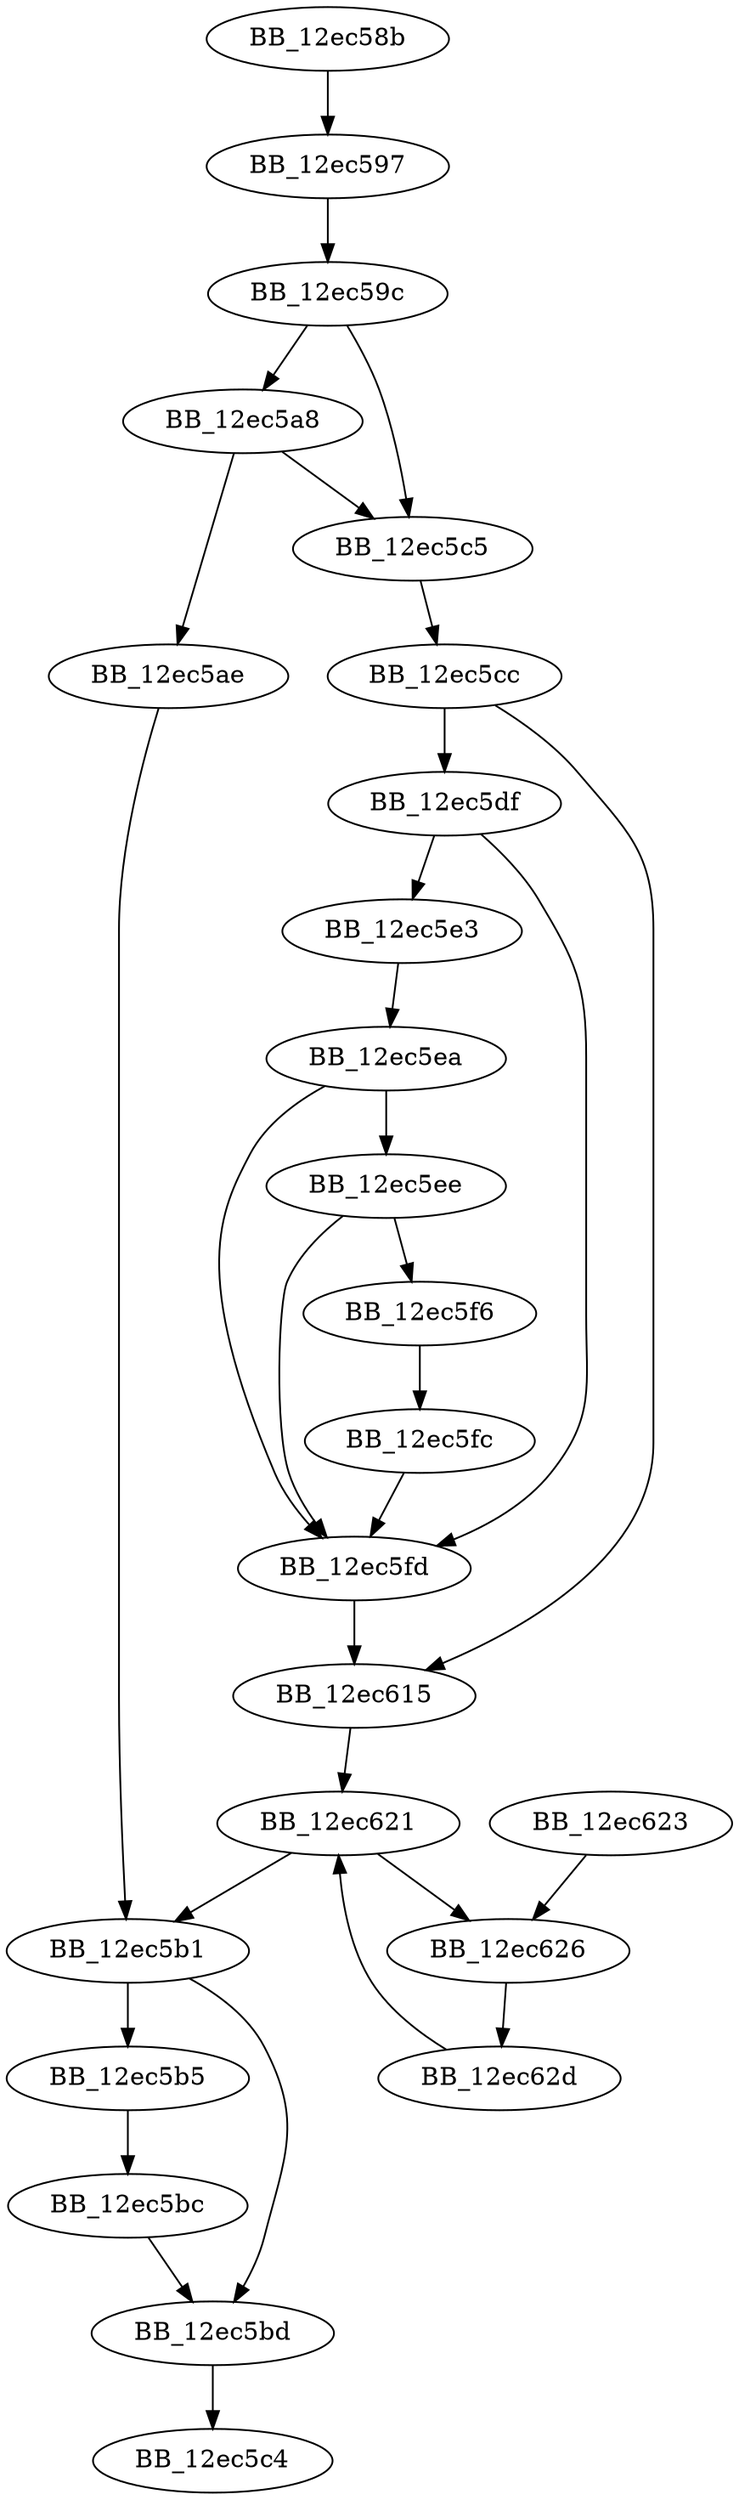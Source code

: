 DiGraph ___updatetmbcinfo{
BB_12ec58b->BB_12ec597
BB_12ec597->BB_12ec59c
BB_12ec59c->BB_12ec5a8
BB_12ec59c->BB_12ec5c5
BB_12ec5a8->BB_12ec5ae
BB_12ec5a8->BB_12ec5c5
BB_12ec5ae->BB_12ec5b1
BB_12ec5b1->BB_12ec5b5
BB_12ec5b1->BB_12ec5bd
BB_12ec5b5->BB_12ec5bc
BB_12ec5bc->BB_12ec5bd
BB_12ec5bd->BB_12ec5c4
BB_12ec5c5->BB_12ec5cc
BB_12ec5cc->BB_12ec5df
BB_12ec5cc->BB_12ec615
BB_12ec5df->BB_12ec5e3
BB_12ec5df->BB_12ec5fd
BB_12ec5e3->BB_12ec5ea
BB_12ec5ea->BB_12ec5ee
BB_12ec5ea->BB_12ec5fd
BB_12ec5ee->BB_12ec5f6
BB_12ec5ee->BB_12ec5fd
BB_12ec5f6->BB_12ec5fc
BB_12ec5fc->BB_12ec5fd
BB_12ec5fd->BB_12ec615
BB_12ec615->BB_12ec621
BB_12ec621->BB_12ec5b1
BB_12ec621->BB_12ec626
BB_12ec623->BB_12ec626
BB_12ec626->BB_12ec62d
BB_12ec62d->BB_12ec621
}
